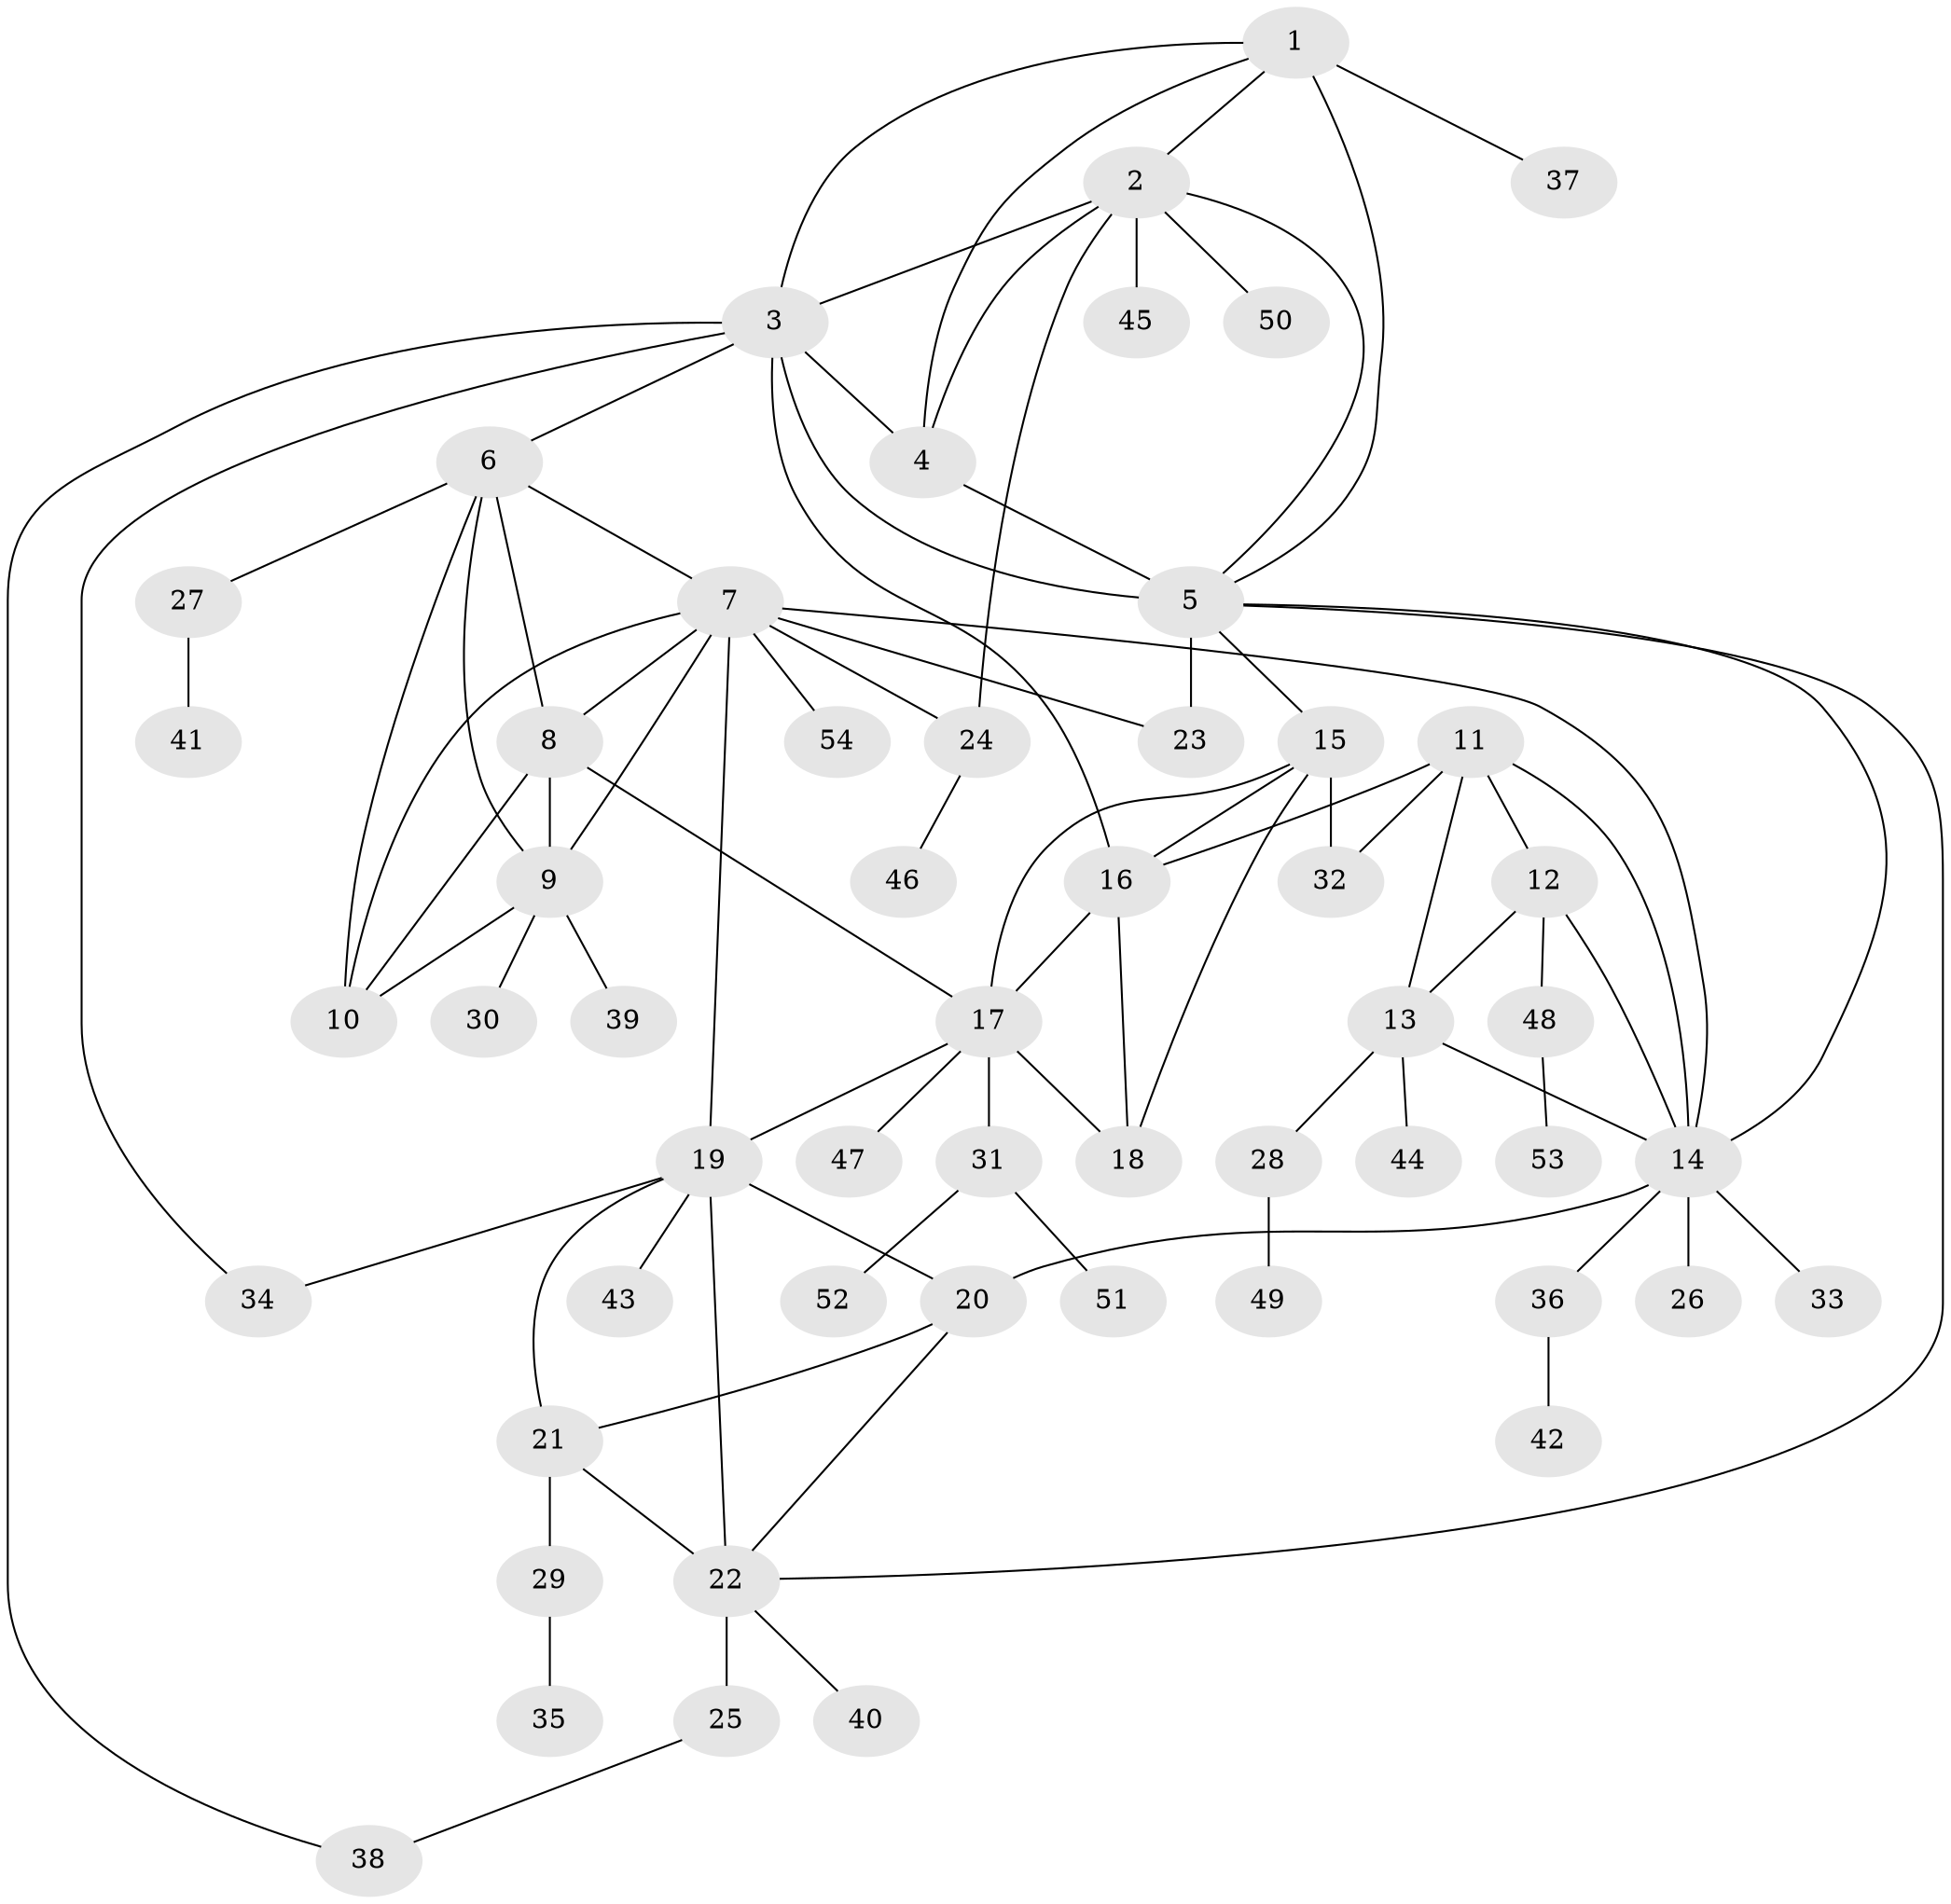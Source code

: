// original degree distribution, {7: 0.05714285714285714, 8: 0.02857142857142857, 12: 0.009523809523809525, 10: 0.0380952380952381, 6: 0.0380952380952381, 5: 0.02857142857142857, 11: 0.009523809523809525, 4: 0.05714285714285714, 1: 0.5333333333333333, 2: 0.18095238095238095, 3: 0.01904761904761905}
// Generated by graph-tools (version 1.1) at 2025/37/03/09/25 02:37:23]
// undirected, 54 vertices, 86 edges
graph export_dot {
graph [start="1"]
  node [color=gray90,style=filled];
  1;
  2;
  3;
  4;
  5;
  6;
  7;
  8;
  9;
  10;
  11;
  12;
  13;
  14;
  15;
  16;
  17;
  18;
  19;
  20;
  21;
  22;
  23;
  24;
  25;
  26;
  27;
  28;
  29;
  30;
  31;
  32;
  33;
  34;
  35;
  36;
  37;
  38;
  39;
  40;
  41;
  42;
  43;
  44;
  45;
  46;
  47;
  48;
  49;
  50;
  51;
  52;
  53;
  54;
  1 -- 2 [weight=1.0];
  1 -- 3 [weight=1.0];
  1 -- 4 [weight=1.0];
  1 -- 5 [weight=1.0];
  1 -- 37 [weight=2.0];
  2 -- 3 [weight=1.0];
  2 -- 4 [weight=1.0];
  2 -- 5 [weight=1.0];
  2 -- 24 [weight=1.0];
  2 -- 45 [weight=1.0];
  2 -- 50 [weight=1.0];
  3 -- 4 [weight=3.0];
  3 -- 5 [weight=1.0];
  3 -- 6 [weight=1.0];
  3 -- 16 [weight=1.0];
  3 -- 34 [weight=1.0];
  3 -- 38 [weight=1.0];
  4 -- 5 [weight=1.0];
  5 -- 14 [weight=1.0];
  5 -- 15 [weight=1.0];
  5 -- 22 [weight=1.0];
  5 -- 23 [weight=4.0];
  6 -- 7 [weight=1.0];
  6 -- 8 [weight=1.0];
  6 -- 9 [weight=1.0];
  6 -- 10 [weight=1.0];
  6 -- 27 [weight=1.0];
  7 -- 8 [weight=1.0];
  7 -- 9 [weight=1.0];
  7 -- 10 [weight=1.0];
  7 -- 14 [weight=1.0];
  7 -- 19 [weight=1.0];
  7 -- 23 [weight=1.0];
  7 -- 24 [weight=1.0];
  7 -- 54 [weight=1.0];
  8 -- 9 [weight=1.0];
  8 -- 10 [weight=1.0];
  8 -- 17 [weight=1.0];
  9 -- 10 [weight=1.0];
  9 -- 30 [weight=2.0];
  9 -- 39 [weight=1.0];
  11 -- 12 [weight=1.0];
  11 -- 13 [weight=2.0];
  11 -- 14 [weight=1.0];
  11 -- 16 [weight=1.0];
  11 -- 32 [weight=1.0];
  12 -- 13 [weight=2.0];
  12 -- 14 [weight=1.0];
  12 -- 48 [weight=1.0];
  13 -- 14 [weight=2.0];
  13 -- 28 [weight=1.0];
  13 -- 44 [weight=1.0];
  14 -- 20 [weight=1.0];
  14 -- 26 [weight=1.0];
  14 -- 33 [weight=1.0];
  14 -- 36 [weight=1.0];
  15 -- 16 [weight=1.0];
  15 -- 17 [weight=1.0];
  15 -- 18 [weight=2.0];
  15 -- 32 [weight=4.0];
  16 -- 17 [weight=1.0];
  16 -- 18 [weight=2.0];
  17 -- 18 [weight=2.0];
  17 -- 19 [weight=1.0];
  17 -- 31 [weight=1.0];
  17 -- 47 [weight=2.0];
  19 -- 20 [weight=2.0];
  19 -- 21 [weight=2.0];
  19 -- 22 [weight=2.0];
  19 -- 34 [weight=1.0];
  19 -- 43 [weight=1.0];
  20 -- 21 [weight=1.0];
  20 -- 22 [weight=1.0];
  21 -- 22 [weight=1.0];
  21 -- 29 [weight=1.0];
  22 -- 25 [weight=3.0];
  22 -- 40 [weight=1.0];
  24 -- 46 [weight=1.0];
  25 -- 38 [weight=1.0];
  27 -- 41 [weight=1.0];
  28 -- 49 [weight=1.0];
  29 -- 35 [weight=2.0];
  31 -- 51 [weight=1.0];
  31 -- 52 [weight=1.0];
  36 -- 42 [weight=1.0];
  48 -- 53 [weight=1.0];
}
